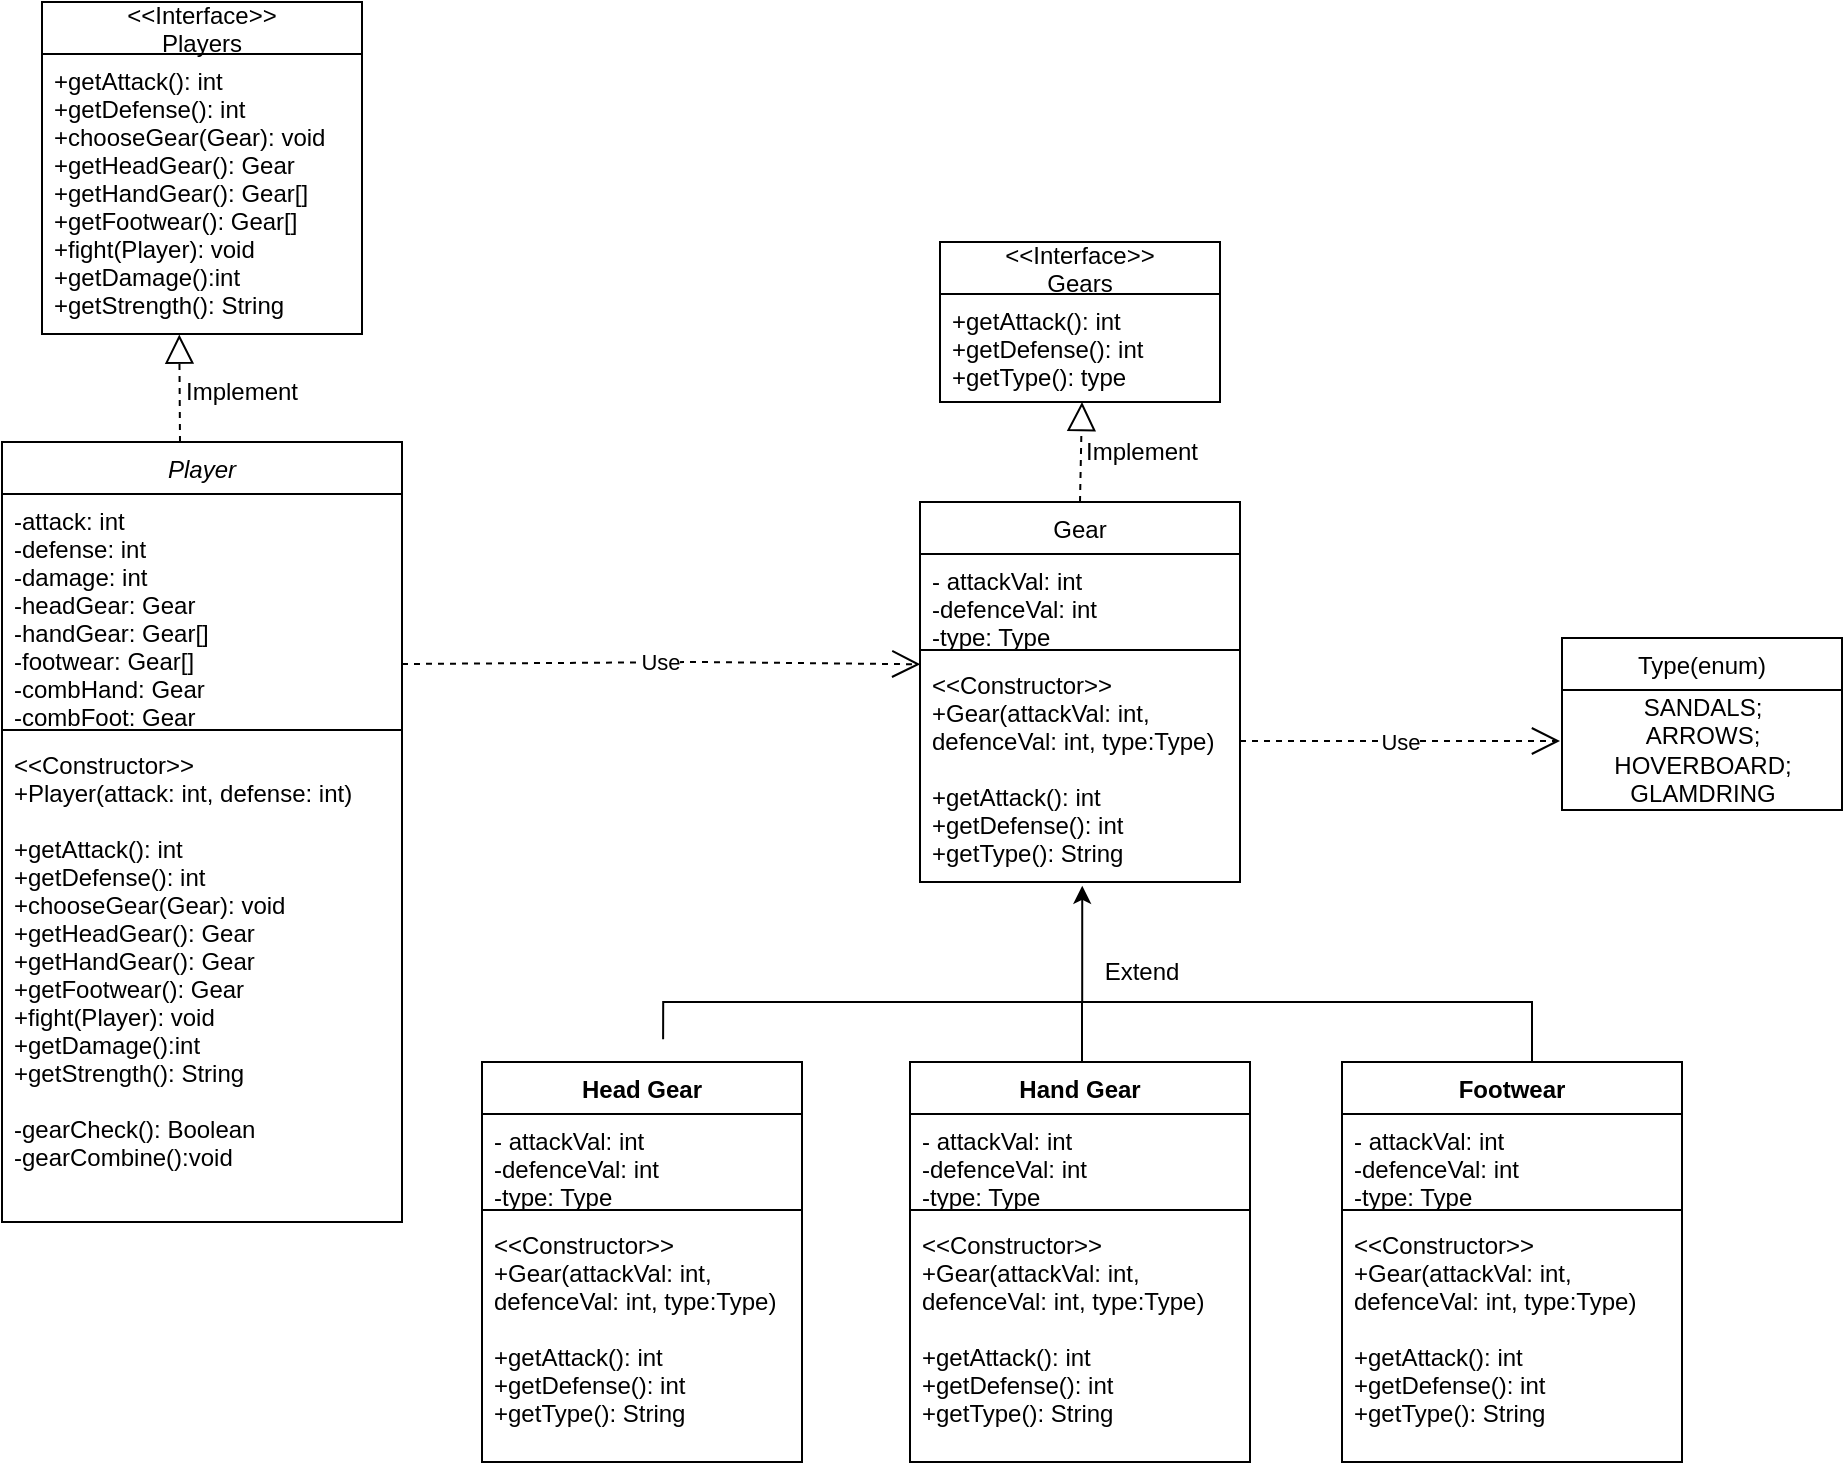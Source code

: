<mxfile version="17.2.2" type="github">
  <diagram id="C5RBs43oDa-KdzZeNtuy" name="Page-1">
    <mxGraphModel dx="1933" dy="1665" grid="1" gridSize="10" guides="1" tooltips="1" connect="1" arrows="1" fold="1" page="1" pageScale="1" pageWidth="827" pageHeight="1169" math="0" shadow="0">
      <root>
        <mxCell id="WIyWlLk6GJQsqaUBKTNV-0" />
        <mxCell id="WIyWlLk6GJQsqaUBKTNV-1" parent="WIyWlLk6GJQsqaUBKTNV-0" />
        <mxCell id="zkfFHV4jXpPFQw0GAbJ--0" value="Player" style="swimlane;fontStyle=2;align=center;verticalAlign=top;childLayout=stackLayout;horizontal=1;startSize=26;horizontalStack=0;resizeParent=1;resizeLast=0;collapsible=1;marginBottom=0;rounded=0;shadow=0;strokeWidth=1;" parent="WIyWlLk6GJQsqaUBKTNV-1" vertex="1">
          <mxGeometry x="-40" y="120" width="200" height="390" as="geometry">
            <mxRectangle x="230" y="140" width="160" height="26" as="alternateBounds" />
          </mxGeometry>
        </mxCell>
        <mxCell id="zkfFHV4jXpPFQw0GAbJ--2" value="-attack: int&#xa;-defense: int&#xa;-damage: int&#xa;-headGear: Gear&#xa;-handGear: Gear[]&#xa;-footwear: Gear[]&#xa;-combHand: Gear&#xa;-combFoot: Gear&#xa;&#xa;" style="text;align=left;verticalAlign=top;spacingLeft=4;spacingRight=4;overflow=hidden;rotatable=0;points=[[0,0.5],[1,0.5]];portConstraint=eastwest;rounded=0;shadow=0;html=0;" parent="zkfFHV4jXpPFQw0GAbJ--0" vertex="1">
          <mxGeometry y="26" width="200" height="114" as="geometry" />
        </mxCell>
        <mxCell id="zkfFHV4jXpPFQw0GAbJ--4" value="" style="line;html=1;strokeWidth=1;align=left;verticalAlign=middle;spacingTop=-1;spacingLeft=3;spacingRight=3;rotatable=0;labelPosition=right;points=[];portConstraint=eastwest;" parent="zkfFHV4jXpPFQw0GAbJ--0" vertex="1">
          <mxGeometry y="140" width="200" height="8" as="geometry" />
        </mxCell>
        <mxCell id="zkfFHV4jXpPFQw0GAbJ--3" value="&lt;&lt;Constructor&gt;&gt;&#xa;+Player(attack: int, defense: int)&#xa;&#xa;+getAttack(): int&#xa;+getDefense(): int&#xa;+chooseGear(Gear): void&#xa;+getHeadGear(): Gear&#xa;+getHandGear(): Gear&#xa;+getFootwear(): Gear&#xa;+fight(Player): void&#xa;+getDamage():int&#xa;+getStrength(): String&#xa;&#xa;-gearCheck(): Boolean&#xa;-gearCombine():void" style="text;align=left;verticalAlign=top;spacingLeft=4;spacingRight=4;overflow=hidden;rotatable=0;points=[[0,0.5],[1,0.5]];portConstraint=eastwest;rounded=0;shadow=0;html=0;" parent="zkfFHV4jXpPFQw0GAbJ--0" vertex="1">
          <mxGeometry y="148" width="200" height="242" as="geometry" />
        </mxCell>
        <mxCell id="zkfFHV4jXpPFQw0GAbJ--17" value="Gear" style="swimlane;fontStyle=0;align=center;verticalAlign=top;childLayout=stackLayout;horizontal=1;startSize=26;horizontalStack=0;resizeParent=1;resizeLast=0;collapsible=1;marginBottom=0;rounded=0;shadow=0;strokeWidth=1;" parent="WIyWlLk6GJQsqaUBKTNV-1" vertex="1">
          <mxGeometry x="419" y="150" width="160" height="190" as="geometry">
            <mxRectangle x="550" y="140" width="160" height="26" as="alternateBounds" />
          </mxGeometry>
        </mxCell>
        <mxCell id="zkfFHV4jXpPFQw0GAbJ--19" value="- attackVal: int&#xa;-defenceVal: int&#xa;-type: Type" style="text;align=left;verticalAlign=top;spacingLeft=4;spacingRight=4;overflow=hidden;rotatable=0;points=[[0,0.5],[1,0.5]];portConstraint=eastwest;rounded=0;shadow=0;html=0;" parent="zkfFHV4jXpPFQw0GAbJ--17" vertex="1">
          <mxGeometry y="26" width="160" height="44" as="geometry" />
        </mxCell>
        <mxCell id="zkfFHV4jXpPFQw0GAbJ--23" value="" style="line;html=1;strokeWidth=1;align=left;verticalAlign=middle;spacingTop=-1;spacingLeft=3;spacingRight=3;rotatable=0;labelPosition=right;points=[];portConstraint=eastwest;" parent="zkfFHV4jXpPFQw0GAbJ--17" vertex="1">
          <mxGeometry y="70" width="160" height="8" as="geometry" />
        </mxCell>
        <mxCell id="zkfFHV4jXpPFQw0GAbJ--22" value="&lt;&lt;Constructor&gt;&gt;&#xa;+Gear(attackVal: int, &#xa;defenceVal: int, type:Type)&#xa;&#xa;+getAttack(): int&#xa;+getDefense(): int&#xa;+getType(): String" style="text;align=left;verticalAlign=top;spacingLeft=4;spacingRight=4;overflow=hidden;rotatable=0;points=[[0,0.5],[1,0.5]];portConstraint=eastwest;rounded=0;shadow=0;html=0;" parent="zkfFHV4jXpPFQw0GAbJ--17" vertex="1">
          <mxGeometry y="78" width="160" height="112" as="geometry" />
        </mxCell>
        <mxCell id="CDYfgBirS-ubAMsJzx61-5" value="" style="edgeStyle=orthogonalEdgeStyle;rounded=0;orthogonalLoop=1;jettySize=auto;html=1;exitX=0.566;exitY=-0.057;exitDx=0;exitDy=0;exitPerimeter=0;entryX=0.507;entryY=1.017;entryDx=0;entryDy=0;entryPerimeter=0;" parent="WIyWlLk6GJQsqaUBKTNV-1" source="zqmpd5THTZOuHRGenrsv-16" target="zkfFHV4jXpPFQw0GAbJ--22" edge="1">
          <mxGeometry relative="1" as="geometry">
            <Array as="points">
              <mxPoint x="291" y="400" />
              <mxPoint x="500" y="400" />
            </Array>
            <mxPoint x="290" y="420" as="sourcePoint" />
            <mxPoint x="500" y="370" as="targetPoint" />
          </mxGeometry>
        </mxCell>
        <mxCell id="zqmpd5THTZOuHRGenrsv-13" value="" style="text;strokeColor=none;fillColor=none;align=left;verticalAlign=middle;spacingTop=-1;spacingLeft=4;spacingRight=4;rotatable=0;labelPosition=right;points=[];portConstraint=eastwest;" parent="WIyWlLk6GJQsqaUBKTNV-1" vertex="1">
          <mxGeometry x="380" y="430" width="20" height="14" as="geometry" />
        </mxCell>
        <mxCell id="zqmpd5THTZOuHRGenrsv-16" value="Head Gear" style="swimlane;fontStyle=1;align=center;verticalAlign=top;childLayout=stackLayout;horizontal=1;startSize=26;horizontalStack=0;resizeParent=1;resizeParentMax=0;resizeLast=0;collapsible=1;marginBottom=0;" parent="WIyWlLk6GJQsqaUBKTNV-1" vertex="1">
          <mxGeometry x="200" y="430" width="160" height="200" as="geometry" />
        </mxCell>
        <mxCell id="zqmpd5THTZOuHRGenrsv-17" value="- attackVal: int&#xa;-defenceVal: int&#xa;-type: Type" style="text;strokeColor=none;fillColor=none;align=left;verticalAlign=top;spacingLeft=4;spacingRight=4;overflow=hidden;rotatable=0;points=[[0,0.5],[1,0.5]];portConstraint=eastwest;" parent="zqmpd5THTZOuHRGenrsv-16" vertex="1">
          <mxGeometry y="26" width="160" height="44" as="geometry" />
        </mxCell>
        <mxCell id="zqmpd5THTZOuHRGenrsv-18" value="" style="line;strokeWidth=1;fillColor=none;align=left;verticalAlign=middle;spacingTop=-1;spacingLeft=3;spacingRight=3;rotatable=0;labelPosition=right;points=[];portConstraint=eastwest;" parent="zqmpd5THTZOuHRGenrsv-16" vertex="1">
          <mxGeometry y="70" width="160" height="8" as="geometry" />
        </mxCell>
        <mxCell id="zqmpd5THTZOuHRGenrsv-19" value="&lt;&lt;Constructor&gt;&gt;&#xa;+Gear(attackVal: int, &#xa;defenceVal: int, type:Type)&#xa;&#xa;+getAttack(): int&#xa;+getDefense(): int&#xa;+getType(): String" style="text;strokeColor=none;fillColor=none;align=left;verticalAlign=top;spacingLeft=4;spacingRight=4;overflow=hidden;rotatable=0;points=[[0,0.5],[1,0.5]];portConstraint=eastwest;" parent="zqmpd5THTZOuHRGenrsv-16" vertex="1">
          <mxGeometry y="78" width="160" height="122" as="geometry" />
        </mxCell>
        <mxCell id="zqmpd5THTZOuHRGenrsv-27" value="" style="edgeStyle=elbowEdgeStyle;elbow=vertical;startArrow=none;endArrow=none;rounded=0;" parent="WIyWlLk6GJQsqaUBKTNV-1" edge="1">
          <mxGeometry relative="1" as="geometry">
            <mxPoint x="460" y="400" as="sourcePoint" />
            <mxPoint x="500" y="444" as="targetPoint" />
            <Array as="points">
              <mxPoint x="500" y="400" />
            </Array>
          </mxGeometry>
        </mxCell>
        <mxCell id="zqmpd5THTZOuHRGenrsv-29" value="" style="edgeStyle=elbowEdgeStyle;elbow=vertical;startArrow=none;endArrow=none;rounded=0;" parent="WIyWlLk6GJQsqaUBKTNV-1" edge="1">
          <mxGeometry relative="1" as="geometry">
            <mxPoint x="500" y="400" as="sourcePoint" />
            <mxPoint x="725" y="430" as="targetPoint" />
            <Array as="points">
              <mxPoint x="630" y="400" />
            </Array>
          </mxGeometry>
        </mxCell>
        <mxCell id="zqmpd5THTZOuHRGenrsv-30" value="Hand Gear" style="swimlane;fontStyle=1;align=center;verticalAlign=top;childLayout=stackLayout;horizontal=1;startSize=26;horizontalStack=0;resizeParent=1;resizeParentMax=0;resizeLast=0;collapsible=1;marginBottom=0;" parent="WIyWlLk6GJQsqaUBKTNV-1" vertex="1">
          <mxGeometry x="414" y="430" width="170" height="200" as="geometry" />
        </mxCell>
        <mxCell id="zqmpd5THTZOuHRGenrsv-31" value="- attackVal: int&#xa;-defenceVal: int&#xa;-type: Type" style="text;strokeColor=none;fillColor=none;align=left;verticalAlign=top;spacingLeft=4;spacingRight=4;overflow=hidden;rotatable=0;points=[[0,0.5],[1,0.5]];portConstraint=eastwest;" parent="zqmpd5THTZOuHRGenrsv-30" vertex="1">
          <mxGeometry y="26" width="170" height="44" as="geometry" />
        </mxCell>
        <mxCell id="zqmpd5THTZOuHRGenrsv-32" value="" style="line;strokeWidth=1;fillColor=none;align=left;verticalAlign=middle;spacingTop=-1;spacingLeft=3;spacingRight=3;rotatable=0;labelPosition=right;points=[];portConstraint=eastwest;" parent="zqmpd5THTZOuHRGenrsv-30" vertex="1">
          <mxGeometry y="70" width="170" height="8" as="geometry" />
        </mxCell>
        <mxCell id="zqmpd5THTZOuHRGenrsv-33" value="&lt;&lt;Constructor&gt;&gt;&#xa;+Gear(attackVal: int, &#xa;defenceVal: int, type:Type)&#xa;&#xa;+getAttack(): int&#xa;+getDefense(): int&#xa;+getType(): String" style="text;strokeColor=none;fillColor=none;align=left;verticalAlign=top;spacingLeft=4;spacingRight=4;overflow=hidden;rotatable=0;points=[[0,0.5],[1,0.5]];portConstraint=eastwest;" parent="zqmpd5THTZOuHRGenrsv-30" vertex="1">
          <mxGeometry y="78" width="170" height="122" as="geometry" />
        </mxCell>
        <mxCell id="zqmpd5THTZOuHRGenrsv-38" value="Footwear" style="swimlane;fontStyle=1;align=center;verticalAlign=top;childLayout=stackLayout;horizontal=1;startSize=26;horizontalStack=0;resizeParent=1;resizeParentMax=0;resizeLast=0;collapsible=1;marginBottom=0;" parent="WIyWlLk6GJQsqaUBKTNV-1" vertex="1">
          <mxGeometry x="630" y="430" width="170" height="200" as="geometry" />
        </mxCell>
        <mxCell id="zqmpd5THTZOuHRGenrsv-39" value="- attackVal: int&#xa;-defenceVal: int&#xa;-type: Type" style="text;strokeColor=none;fillColor=none;align=left;verticalAlign=top;spacingLeft=4;spacingRight=4;overflow=hidden;rotatable=0;points=[[0,0.5],[1,0.5]];portConstraint=eastwest;" parent="zqmpd5THTZOuHRGenrsv-38" vertex="1">
          <mxGeometry y="26" width="170" height="44" as="geometry" />
        </mxCell>
        <mxCell id="zqmpd5THTZOuHRGenrsv-40" value="" style="line;strokeWidth=1;fillColor=none;align=left;verticalAlign=middle;spacingTop=-1;spacingLeft=3;spacingRight=3;rotatable=0;labelPosition=right;points=[];portConstraint=eastwest;" parent="zqmpd5THTZOuHRGenrsv-38" vertex="1">
          <mxGeometry y="70" width="170" height="8" as="geometry" />
        </mxCell>
        <mxCell id="zqmpd5THTZOuHRGenrsv-41" value="&lt;&lt;Constructor&gt;&gt;&#xa;+Gear(attackVal: int, &#xa;defenceVal: int, type:Type)&#xa;&#xa;+getAttack(): int&#xa;+getDefense(): int&#xa;+getType(): String" style="text;strokeColor=none;fillColor=none;align=left;verticalAlign=top;spacingLeft=4;spacingRight=4;overflow=hidden;rotatable=0;points=[[0,0.5],[1,0.5]];portConstraint=eastwest;" parent="zqmpd5THTZOuHRGenrsv-38" vertex="1">
          <mxGeometry y="78" width="170" height="122" as="geometry" />
        </mxCell>
        <mxCell id="zqmpd5THTZOuHRGenrsv-70" value="" style="edgeStyle=orthogonalEdgeStyle;rounded=0;orthogonalLoop=1;jettySize=auto;html=1;" parent="WIyWlLk6GJQsqaUBKTNV-1" edge="1">
          <mxGeometry relative="1" as="geometry">
            <mxPoint x="504" y="8" as="sourcePoint" />
            <mxPoint x="504" y="8" as="targetPoint" />
          </mxGeometry>
        </mxCell>
        <mxCell id="zqmpd5THTZOuHRGenrsv-47" value="Use" style="endArrow=open;endSize=12;dashed=1;html=1;rounded=0;" parent="WIyWlLk6GJQsqaUBKTNV-1" edge="1">
          <mxGeometry width="160" relative="1" as="geometry">
            <mxPoint x="579" y="269.5" as="sourcePoint" />
            <mxPoint x="739" y="269.5" as="targetPoint" />
          </mxGeometry>
        </mxCell>
        <mxCell id="zqmpd5THTZOuHRGenrsv-48" value="Type(enum)" style="swimlane;fontStyle=0;childLayout=stackLayout;horizontal=1;startSize=26;fillColor=none;horizontalStack=0;resizeParent=1;resizeParentMax=0;resizeLast=0;collapsible=1;marginBottom=0;" parent="WIyWlLk6GJQsqaUBKTNV-1" vertex="1">
          <mxGeometry x="740" y="218" width="140" height="86" as="geometry" />
        </mxCell>
        <mxCell id="zqmpd5THTZOuHRGenrsv-53" value="SANDALS;&lt;br&gt;ARROWS;&lt;br&gt;HOVERBOARD;&lt;br&gt;GLAMDRING&lt;br&gt;" style="text;html=1;align=center;verticalAlign=middle;resizable=0;points=[];autosize=1;strokeColor=none;fillColor=none;" parent="zqmpd5THTZOuHRGenrsv-48" vertex="1">
          <mxGeometry y="26" width="140" height="60" as="geometry" />
        </mxCell>
        <mxCell id="zqmpd5THTZOuHRGenrsv-54" value="Use" style="endArrow=open;endSize=12;dashed=1;html=1;rounded=0;entryX=0.001;entryY=0.028;entryDx=0;entryDy=0;entryPerimeter=0;" parent="WIyWlLk6GJQsqaUBKTNV-1" target="zkfFHV4jXpPFQw0GAbJ--22" edge="1">
          <mxGeometry width="160" relative="1" as="geometry">
            <mxPoint x="160" y="231" as="sourcePoint" />
            <mxPoint x="290" y="230" as="targetPoint" />
            <Array as="points">
              <mxPoint x="310" y="230" />
            </Array>
          </mxGeometry>
        </mxCell>
        <mxCell id="zqmpd5THTZOuHRGenrsv-55" value="" style="endArrow=block;dashed=1;endFill=0;endSize=12;html=1;rounded=0;exitX=0.5;exitY=0;exitDx=0;exitDy=0;" parent="WIyWlLk6GJQsqaUBKTNV-1" source="zkfFHV4jXpPFQw0GAbJ--17" edge="1">
          <mxGeometry width="160" relative="1" as="geometry">
            <mxPoint x="440" y="140" as="sourcePoint" />
            <mxPoint x="500" y="100" as="targetPoint" />
          </mxGeometry>
        </mxCell>
        <mxCell id="zqmpd5THTZOuHRGenrsv-57" value="" style="endArrow=block;dashed=1;endFill=0;endSize=12;html=1;rounded=0;entryX=0.429;entryY=1.002;entryDx=0;entryDy=0;entryPerimeter=0;" parent="WIyWlLk6GJQsqaUBKTNV-1" target="zqmpd5THTZOuHRGenrsv-64" edge="1">
          <mxGeometry width="160" relative="1" as="geometry">
            <mxPoint x="49" y="120" as="sourcePoint" />
            <mxPoint x="39.92" y="77.5" as="targetPoint" />
          </mxGeometry>
        </mxCell>
        <mxCell id="zqmpd5THTZOuHRGenrsv-63" value="&lt;&lt;Interface&gt;&gt;&#xa;Players" style="swimlane;fontStyle=0;childLayout=stackLayout;horizontal=1;startSize=26;fillColor=none;horizontalStack=0;resizeParent=1;resizeParentMax=0;resizeLast=0;collapsible=1;marginBottom=0;" parent="WIyWlLk6GJQsqaUBKTNV-1" vertex="1">
          <mxGeometry x="-20" y="-100" width="160" height="166" as="geometry">
            <mxRectangle x="-30" y="-30" width="50" height="40" as="alternateBounds" />
          </mxGeometry>
        </mxCell>
        <mxCell id="zqmpd5THTZOuHRGenrsv-64" value="+getAttack(): int&#xa;+getDefense(): int&#xa;+chooseGear(Gear): void&#xa;+getHeadGear(): Gear&#xa;+getHandGear(): Gear[]&#xa;+getFootwear(): Gear[]&#xa;+fight(Player): void&#xa;+getDamage():int&#xa;+getStrength(): String" style="text;strokeColor=none;fillColor=none;align=left;verticalAlign=top;spacingLeft=4;spacingRight=4;overflow=hidden;rotatable=0;points=[[0,0.5],[1,0.5]];portConstraint=eastwest;" parent="zqmpd5THTZOuHRGenrsv-63" vertex="1">
          <mxGeometry y="26" width="160" height="140" as="geometry" />
        </mxCell>
        <mxCell id="zqmpd5THTZOuHRGenrsv-71" value="&lt;&lt;Interface&gt;&gt;&#xa;Gears" style="swimlane;fontStyle=0;childLayout=stackLayout;horizontal=1;startSize=26;fillColor=none;horizontalStack=0;resizeParent=1;resizeParentMax=0;resizeLast=0;collapsible=1;marginBottom=0;" parent="WIyWlLk6GJQsqaUBKTNV-1" vertex="1">
          <mxGeometry x="429" y="20" width="140" height="80" as="geometry" />
        </mxCell>
        <mxCell id="zqmpd5THTZOuHRGenrsv-72" value="+getAttack(): int&#xa;+getDefense(): int&#xa;+getType(): type" style="text;strokeColor=none;fillColor=none;align=left;verticalAlign=top;spacingLeft=4;spacingRight=4;overflow=hidden;rotatable=0;points=[[0,0.5],[1,0.5]];portConstraint=eastwest;" parent="zqmpd5THTZOuHRGenrsv-71" vertex="1">
          <mxGeometry y="26" width="140" height="54" as="geometry" />
        </mxCell>
        <mxCell id="q1gEq-JTTc2-V8-p2xDl-0" value="Implement" style="text;html=1;strokeColor=none;fillColor=none;align=center;verticalAlign=middle;whiteSpace=wrap;rounded=0;" parent="WIyWlLk6GJQsqaUBKTNV-1" vertex="1">
          <mxGeometry x="50" y="80" width="60" height="30" as="geometry" />
        </mxCell>
        <mxCell id="q1gEq-JTTc2-V8-p2xDl-1" value="Implement" style="text;html=1;strokeColor=none;fillColor=none;align=center;verticalAlign=middle;whiteSpace=wrap;rounded=0;" parent="WIyWlLk6GJQsqaUBKTNV-1" vertex="1">
          <mxGeometry x="500" y="110" width="60" height="30" as="geometry" />
        </mxCell>
        <mxCell id="q1gEq-JTTc2-V8-p2xDl-2" value="Extend" style="text;html=1;strokeColor=none;fillColor=none;align=center;verticalAlign=middle;whiteSpace=wrap;rounded=0;" parent="WIyWlLk6GJQsqaUBKTNV-1" vertex="1">
          <mxGeometry x="500" y="370" width="60" height="30" as="geometry" />
        </mxCell>
      </root>
    </mxGraphModel>
  </diagram>
</mxfile>
